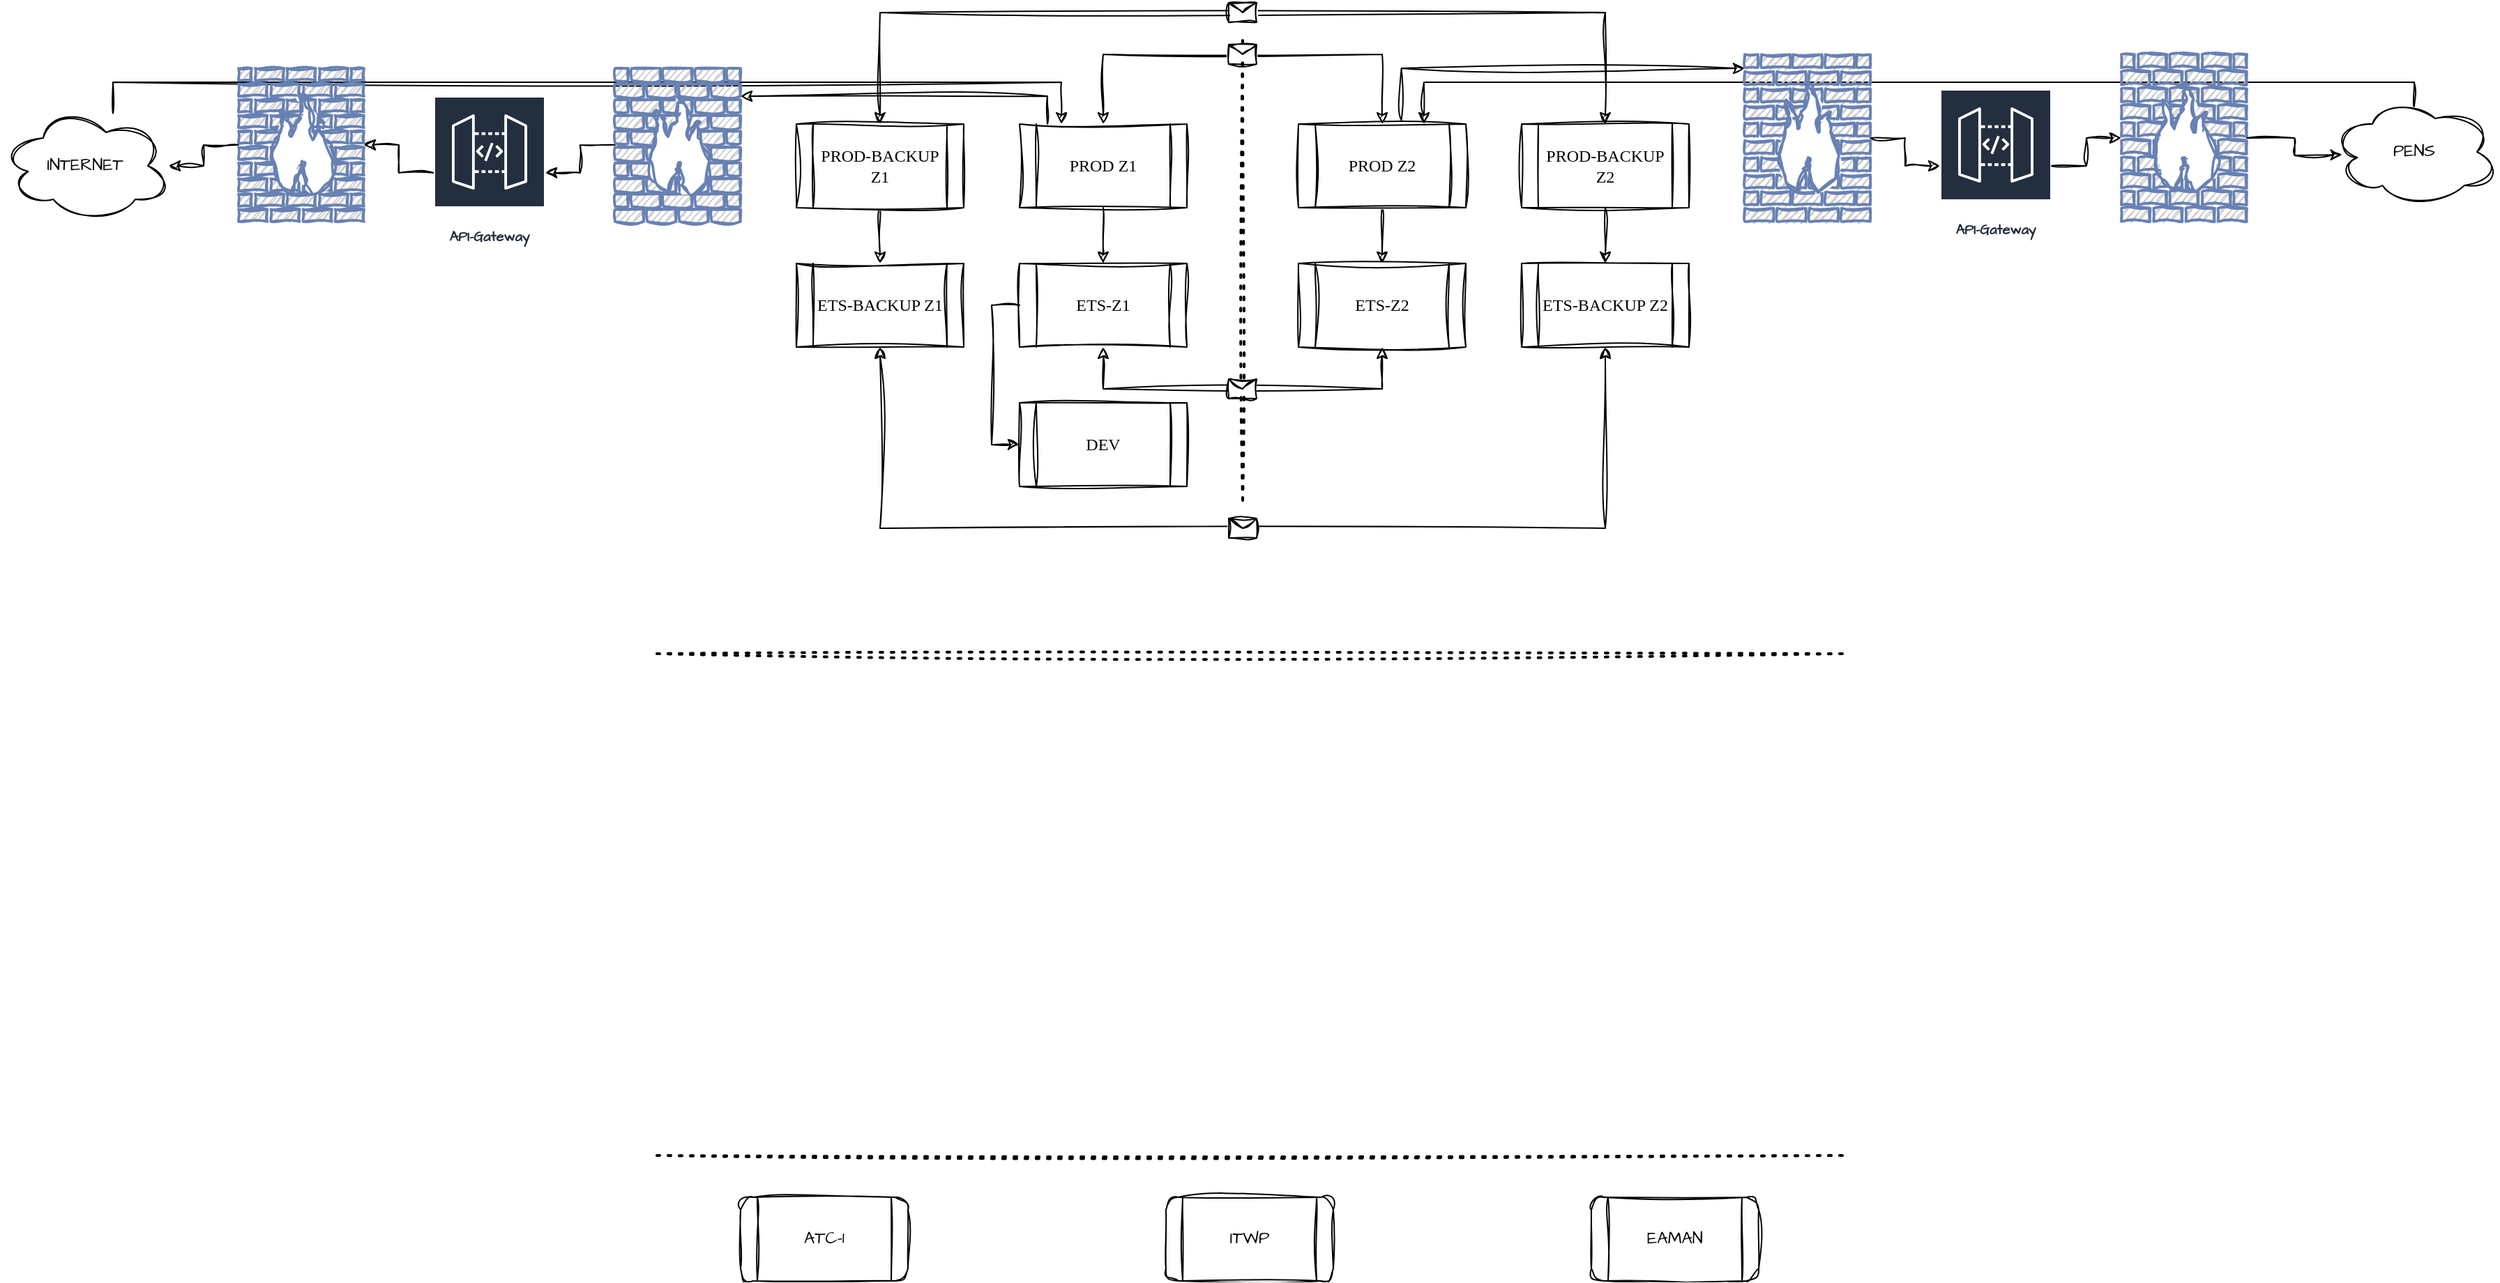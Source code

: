 <mxfile version="24.9.1">
  <diagram name="Seite-1" id="N6wP8AmEV-oBOFYX_fqh">
    <mxGraphModel dx="3312" dy="922" grid="1" gridSize="10" guides="1" tooltips="1" connect="1" arrows="1" fold="1" page="1" pageScale="1" pageWidth="850" pageHeight="1100" math="0" shadow="0">
      <root>
        <mxCell id="0" />
        <mxCell id="1" parent="0" />
        <mxCell id="usbf3NHTf79TAdZlBes0-1" value="" style="endArrow=none;dashed=1;html=1;dashPattern=1 3;strokeWidth=2;rounded=0;labelBackgroundColor=none;fontColor=default;sketch=1;curveFitting=1;jiggle=2;" edge="1" parent="1">
          <mxGeometry width="50" height="50" relative="1" as="geometry">
            <mxPoint x="420" y="370" as="sourcePoint" />
            <mxPoint x="420" y="35" as="targetPoint" />
          </mxGeometry>
        </mxCell>
        <mxCell id="usbf3NHTf79TAdZlBes0-2" value="ETS-Z1" style="shape=process;whiteSpace=wrap;html=1;backgroundOutline=1;labelBackgroundColor=none;rounded=0;sketch=1;curveFitting=1;jiggle=2;fontFamily=Comic Sans MS;" vertex="1" parent="1">
          <mxGeometry x="260" y="200" width="120" height="60" as="geometry" />
        </mxCell>
        <mxCell id="usbf3NHTf79TAdZlBes0-3" value="DEV" style="shape=process;whiteSpace=wrap;html=1;backgroundOutline=1;labelBackgroundColor=none;rounded=0;sketch=1;curveFitting=1;jiggle=2;fontFamily=Comic Sans MS;" vertex="1" parent="1">
          <mxGeometry x="260" y="300" width="120" height="60" as="geometry" />
        </mxCell>
        <mxCell id="usbf3NHTf79TAdZlBes0-31" style="edgeStyle=orthogonalEdgeStyle;rounded=0;sketch=1;hachureGap=4;jiggle=2;curveFitting=1;orthogonalLoop=1;jettySize=auto;html=1;exitX=0;exitY=0.5;exitDx=0;exitDy=0;entryX=0;entryY=0.5;entryDx=0;entryDy=0;fontFamily=Architects Daughter;fontSource=https%3A%2F%2Ffonts.googleapis.com%2Fcss%3Ffamily%3DArchitects%2BDaughter;" edge="1" parent="1" source="usbf3NHTf79TAdZlBes0-2" target="usbf3NHTf79TAdZlBes0-3">
          <mxGeometry relative="1" as="geometry">
            <Array as="points">
              <mxPoint x="240" y="230" />
              <mxPoint x="240" y="330" />
            </Array>
          </mxGeometry>
        </mxCell>
        <mxCell id="usbf3NHTf79TAdZlBes0-4" value="PROD Z1" style="shape=process;whiteSpace=wrap;html=1;backgroundOutline=1;labelBackgroundColor=none;rounded=0;sketch=1;curveFitting=1;jiggle=2;fontFamily=Comic Sans MS;" vertex="1" parent="1">
          <mxGeometry x="260" y="100" width="120" height="60" as="geometry" />
        </mxCell>
        <mxCell id="usbf3NHTf79TAdZlBes0-22" style="edgeStyle=orthogonalEdgeStyle;rounded=0;orthogonalLoop=1;jettySize=auto;html=1;exitX=0.5;exitY=1;exitDx=0;exitDy=0;labelBackgroundColor=none;fontColor=default;sketch=1;curveFitting=1;jiggle=2;" edge="1" parent="1" source="usbf3NHTf79TAdZlBes0-5" target="usbf3NHTf79TAdZlBes0-18">
          <mxGeometry relative="1" as="geometry" />
        </mxCell>
        <mxCell id="usbf3NHTf79TAdZlBes0-66" style="edgeStyle=orthogonalEdgeStyle;rounded=0;sketch=1;hachureGap=4;jiggle=2;curveFitting=1;orthogonalLoop=1;jettySize=auto;html=1;fontFamily=Architects Daughter;fontSource=https%3A%2F%2Ffonts.googleapis.com%2Fcss%3Ffamily%3DArchitects%2BDaughter;exitX=0.615;exitY=-0.047;exitDx=0;exitDy=0;exitPerimeter=0;" edge="1" parent="1" source="usbf3NHTf79TAdZlBes0-5" target="usbf3NHTf79TAdZlBes0-38">
          <mxGeometry relative="1" as="geometry">
            <Array as="points">
              <mxPoint x="534" y="60" />
            </Array>
          </mxGeometry>
        </mxCell>
        <mxCell id="usbf3NHTf79TAdZlBes0-5" value="PROD Z2" style="shape=process;whiteSpace=wrap;html=1;backgroundOutline=1;labelBackgroundColor=none;rounded=0;sketch=1;curveFitting=1;jiggle=2;fontFamily=Comic Sans MS;" vertex="1" parent="1">
          <mxGeometry x="460" y="100" width="120" height="60" as="geometry" />
        </mxCell>
        <mxCell id="usbf3NHTf79TAdZlBes0-60" style="edgeStyle=orthogonalEdgeStyle;rounded=0;sketch=1;hachureGap=4;jiggle=2;curveFitting=1;orthogonalLoop=1;jettySize=auto;html=1;fontFamily=Architects Daughter;fontSource=https%3A%2F%2Ffonts.googleapis.com%2Fcss%3Ffamily%3DArchitects%2BDaughter;" edge="1" parent="1" source="usbf3NHTf79TAdZlBes0-6" target="usbf3NHTf79TAdZlBes0-51">
          <mxGeometry relative="1" as="geometry" />
        </mxCell>
        <mxCell id="usbf3NHTf79TAdZlBes0-6" value="PROD-BACKUP Z2" style="shape=process;whiteSpace=wrap;html=1;backgroundOutline=1;labelBackgroundColor=none;rounded=0;sketch=1;curveFitting=1;jiggle=2;fontFamily=Comic Sans MS;" vertex="1" parent="1">
          <mxGeometry x="620" y="100" width="120" height="60" as="geometry" />
        </mxCell>
        <mxCell id="usbf3NHTf79TAdZlBes0-59" style="edgeStyle=orthogonalEdgeStyle;rounded=0;sketch=1;hachureGap=4;jiggle=2;curveFitting=1;orthogonalLoop=1;jettySize=auto;html=1;fontFamily=Architects Daughter;fontSource=https%3A%2F%2Ffonts.googleapis.com%2Fcss%3Ffamily%3DArchitects%2BDaughter;" edge="1" parent="1" source="usbf3NHTf79TAdZlBes0-7" target="usbf3NHTf79TAdZlBes0-52">
          <mxGeometry relative="1" as="geometry" />
        </mxCell>
        <mxCell id="usbf3NHTf79TAdZlBes0-7" value="PROD-BACKUP Z1" style="shape=process;whiteSpace=wrap;html=1;backgroundOutline=1;labelBackgroundColor=none;rounded=0;sketch=1;curveFitting=1;jiggle=2;fontFamily=Comic Sans MS;" vertex="1" parent="1">
          <mxGeometry x="100" y="100" width="120" height="60" as="geometry" />
        </mxCell>
        <mxCell id="usbf3NHTf79TAdZlBes0-14" value="" style="endArrow=classic;html=1;rounded=0;exitX=0.5;exitY=0;exitDx=0;exitDy=0;edgeStyle=orthogonalEdgeStyle;entryX=0.5;entryY=0;entryDx=0;entryDy=0;startArrow=classic;startFill=1;labelBackgroundColor=none;fontColor=default;sketch=1;curveFitting=1;jiggle=2;" edge="1" parent="1" source="usbf3NHTf79TAdZlBes0-7" target="usbf3NHTf79TAdZlBes0-6">
          <mxGeometry relative="1" as="geometry">
            <mxPoint x="210" y="60" as="sourcePoint" />
            <mxPoint x="310" y="60" as="targetPoint" />
            <Array as="points">
              <mxPoint x="160" y="20" />
              <mxPoint x="680" y="20" />
            </Array>
          </mxGeometry>
        </mxCell>
        <mxCell id="usbf3NHTf79TAdZlBes0-15" value="" style="shape=message;html=1;outlineConnect=0;labelBackgroundColor=none;rounded=0;sketch=1;curveFitting=1;jiggle=2;" vertex="1" parent="usbf3NHTf79TAdZlBes0-14">
          <mxGeometry width="20" height="14" relative="1" as="geometry">
            <mxPoint x="-10" y="-7" as="offset" />
          </mxGeometry>
        </mxCell>
        <mxCell id="usbf3NHTf79TAdZlBes0-16" value="" style="endArrow=classic;html=1;rounded=0;exitX=0.5;exitY=0;exitDx=0;exitDy=0;edgeStyle=orthogonalEdgeStyle;entryX=0.5;entryY=0;entryDx=0;entryDy=0;startArrow=classic;startFill=1;labelBackgroundColor=none;fontColor=default;sketch=1;curveFitting=1;jiggle=2;" edge="1" parent="1" source="usbf3NHTf79TAdZlBes0-4" target="usbf3NHTf79TAdZlBes0-5">
          <mxGeometry relative="1" as="geometry">
            <mxPoint x="170" y="110" as="sourcePoint" />
            <mxPoint x="690" y="110" as="targetPoint" />
            <Array as="points">
              <mxPoint x="320" y="50" />
              <mxPoint x="520" y="50" />
            </Array>
          </mxGeometry>
        </mxCell>
        <mxCell id="usbf3NHTf79TAdZlBes0-17" value="" style="shape=message;html=1;outlineConnect=0;labelBackgroundColor=none;rounded=0;sketch=1;curveFitting=1;jiggle=2;" vertex="1" parent="usbf3NHTf79TAdZlBes0-16">
          <mxGeometry width="20" height="14" relative="1" as="geometry">
            <mxPoint x="-10" y="-7" as="offset" />
          </mxGeometry>
        </mxCell>
        <mxCell id="usbf3NHTf79TAdZlBes0-18" value="ETS-Z2" style="shape=process;whiteSpace=wrap;html=1;backgroundOutline=1;labelBackgroundColor=none;rounded=0;sketch=1;curveFitting=1;jiggle=2;fontFamily=Comic Sans MS;" vertex="1" parent="1">
          <mxGeometry x="460" y="200" width="120" height="60" as="geometry" />
        </mxCell>
        <mxCell id="usbf3NHTf79TAdZlBes0-19" value="" style="endArrow=classic;html=1;rounded=0;exitX=0.5;exitY=1;exitDx=0;exitDy=0;entryX=0.5;entryY=0;entryDx=0;entryDy=0;labelBackgroundColor=none;fontColor=default;sketch=1;curveFitting=1;jiggle=2;" edge="1" parent="1" source="usbf3NHTf79TAdZlBes0-4" target="usbf3NHTf79TAdZlBes0-2">
          <mxGeometry width="50" height="50" relative="1" as="geometry">
            <mxPoint x="300" y="280" as="sourcePoint" />
            <mxPoint x="350" y="230" as="targetPoint" />
            <Array as="points">
              <mxPoint x="320" y="190" />
            </Array>
          </mxGeometry>
        </mxCell>
        <mxCell id="usbf3NHTf79TAdZlBes0-47" style="edgeStyle=orthogonalEdgeStyle;rounded=0;sketch=1;hachureGap=4;jiggle=2;curveFitting=1;orthogonalLoop=1;jettySize=auto;html=1;entryX=0.25;entryY=0;entryDx=0;entryDy=0;fontFamily=Architects Daughter;fontSource=https%3A%2F%2Ffonts.googleapis.com%2Fcss%3Ffamily%3DArchitects%2BDaughter;" edge="1" parent="1" source="usbf3NHTf79TAdZlBes0-23" target="usbf3NHTf79TAdZlBes0-4">
          <mxGeometry relative="1" as="geometry">
            <Array as="points">
              <mxPoint x="-390" y="70" />
              <mxPoint x="290" y="70" />
            </Array>
          </mxGeometry>
        </mxCell>
        <mxCell id="usbf3NHTf79TAdZlBes0-23" value="INTERNET" style="ellipse;shape=cloud;whiteSpace=wrap;html=1;sketch=1;hachureGap=4;jiggle=2;curveFitting=1;fontFamily=Architects Daughter;fontSource=https%3A%2F%2Ffonts.googleapis.com%2Fcss%3Ffamily%3DArchitects%2BDaughter;" vertex="1" parent="1">
          <mxGeometry x="-470" y="90" width="120" height="80" as="geometry" />
        </mxCell>
        <mxCell id="usbf3NHTf79TAdZlBes0-48" style="edgeStyle=orthogonalEdgeStyle;rounded=0;sketch=1;hachureGap=4;jiggle=2;curveFitting=1;orthogonalLoop=1;jettySize=auto;html=1;fontFamily=Architects Daughter;fontSource=https%3A%2F%2Ffonts.googleapis.com%2Fcss%3Ffamily%3DArchitects%2BDaughter;" edge="1" parent="1" source="usbf3NHTf79TAdZlBes0-28" target="usbf3NHTf79TAdZlBes0-42">
          <mxGeometry relative="1" as="geometry" />
        </mxCell>
        <mxCell id="usbf3NHTf79TAdZlBes0-28" value="" style="fontColor=#0066CC;verticalAlign=top;verticalLabelPosition=bottom;labelPosition=center;align=center;html=1;outlineConnect=0;fillColor=#CCCCCC;strokeColor=#6881B3;gradientColor=none;gradientDirection=north;strokeWidth=2;shape=mxgraph.networks.firewall;sketch=1;hachureGap=4;jiggle=2;curveFitting=1;fontFamily=Architects Daughter;fontSource=https%3A%2F%2Ffonts.googleapis.com%2Fcss%3Ffamily%3DArchitects%2BDaughter;" vertex="1" parent="1">
          <mxGeometry x="-30" y="60" width="90" height="110" as="geometry" />
        </mxCell>
        <mxCell id="usbf3NHTf79TAdZlBes0-29" style="edgeStyle=orthogonalEdgeStyle;rounded=0;sketch=1;hachureGap=4;jiggle=2;curveFitting=1;orthogonalLoop=1;jettySize=auto;html=1;exitX=0.167;exitY=0;exitDx=0;exitDy=0;fontFamily=Architects Daughter;fontSource=https%3A%2F%2Ffonts.googleapis.com%2Fcss%3Ffamily%3DArchitects%2BDaughter;exitPerimeter=0;" edge="1" parent="1" source="usbf3NHTf79TAdZlBes0-4">
          <mxGeometry relative="1" as="geometry">
            <mxPoint x="60" y="80" as="targetPoint" />
            <Array as="points">
              <mxPoint x="280" y="80" />
              <mxPoint x="60" y="80" />
            </Array>
          </mxGeometry>
        </mxCell>
        <mxCell id="usbf3NHTf79TAdZlBes0-65" style="edgeStyle=orthogonalEdgeStyle;rounded=0;sketch=1;hachureGap=4;jiggle=2;curveFitting=1;orthogonalLoop=1;jettySize=auto;html=1;entryX=0.75;entryY=0;entryDx=0;entryDy=0;fontFamily=Architects Daughter;fontSource=https%3A%2F%2Ffonts.googleapis.com%2Fcss%3Ffamily%3DArchitects%2BDaughter;" edge="1" parent="1" target="usbf3NHTf79TAdZlBes0-5">
          <mxGeometry relative="1" as="geometry">
            <mxPoint x="1260" y="90.0" as="sourcePoint" />
            <Array as="points">
              <mxPoint x="1260" y="70" />
              <mxPoint x="550" y="70" />
            </Array>
          </mxGeometry>
        </mxCell>
        <mxCell id="usbf3NHTf79TAdZlBes0-34" value="PENS" style="ellipse;shape=cloud;whiteSpace=wrap;html=1;sketch=1;hachureGap=4;jiggle=2;curveFitting=1;fontFamily=Architects Daughter;fontSource=https%3A%2F%2Ffonts.googleapis.com%2Fcss%3Ffamily%3DArchitects%2BDaughter;" vertex="1" parent="1">
          <mxGeometry x="1200" y="80" width="120" height="80" as="geometry" />
        </mxCell>
        <mxCell id="usbf3NHTf79TAdZlBes0-41" style="edgeStyle=orthogonalEdgeStyle;rounded=0;sketch=1;hachureGap=4;jiggle=2;curveFitting=1;orthogonalLoop=1;jettySize=auto;html=1;fontFamily=Architects Daughter;fontSource=https%3A%2F%2Ffonts.googleapis.com%2Fcss%3Ffamily%3DArchitects%2BDaughter;" edge="1" parent="1" source="usbf3NHTf79TAdZlBes0-37" target="usbf3NHTf79TAdZlBes0-23">
          <mxGeometry relative="1" as="geometry" />
        </mxCell>
        <mxCell id="usbf3NHTf79TAdZlBes0-37" value="" style="fontColor=#0066CC;verticalAlign=top;verticalLabelPosition=bottom;labelPosition=center;align=center;html=1;outlineConnect=0;fillColor=#CCCCCC;strokeColor=#6881B3;gradientColor=none;gradientDirection=north;strokeWidth=2;shape=mxgraph.networks.firewall;sketch=1;hachureGap=4;jiggle=2;curveFitting=1;fontFamily=Architects Daughter;fontSource=https%3A%2F%2Ffonts.googleapis.com%2Fcss%3Ffamily%3DArchitects%2BDaughter;" vertex="1" parent="1">
          <mxGeometry x="-300" y="60" width="90" height="110" as="geometry" />
        </mxCell>
        <mxCell id="usbf3NHTf79TAdZlBes0-62" style="edgeStyle=orthogonalEdgeStyle;rounded=0;sketch=1;hachureGap=4;jiggle=2;curveFitting=1;orthogonalLoop=1;jettySize=auto;html=1;exitX=1;exitY=0.5;exitDx=0;exitDy=0;exitPerimeter=0;fontFamily=Architects Daughter;fontSource=https%3A%2F%2Ffonts.googleapis.com%2Fcss%3Ffamily%3DArchitects%2BDaughter;" edge="1" parent="1" source="usbf3NHTf79TAdZlBes0-38" target="usbf3NHTf79TAdZlBes0-43">
          <mxGeometry relative="1" as="geometry" />
        </mxCell>
        <mxCell id="usbf3NHTf79TAdZlBes0-38" value="" style="fontColor=#0066CC;verticalAlign=top;verticalLabelPosition=bottom;labelPosition=center;align=center;html=1;outlineConnect=0;fillColor=#CCCCCC;strokeColor=#6881B3;gradientColor=none;gradientDirection=north;strokeWidth=2;shape=mxgraph.networks.firewall;sketch=1;hachureGap=4;jiggle=2;curveFitting=1;fontFamily=Architects Daughter;fontSource=https%3A%2F%2Ffonts.googleapis.com%2Fcss%3Ffamily%3DArchitects%2BDaughter;" vertex="1" parent="1">
          <mxGeometry x="780" y="50" width="90" height="120" as="geometry" />
        </mxCell>
        <mxCell id="usbf3NHTf79TAdZlBes0-39" value="" style="fontColor=#0066CC;verticalAlign=top;verticalLabelPosition=bottom;labelPosition=center;align=center;html=1;outlineConnect=0;fillColor=#CCCCCC;strokeColor=#6881B3;gradientColor=none;gradientDirection=north;strokeWidth=2;shape=mxgraph.networks.firewall;sketch=1;hachureGap=4;jiggle=2;curveFitting=1;fontFamily=Architects Daughter;fontSource=https%3A%2F%2Ffonts.googleapis.com%2Fcss%3Ffamily%3DArchitects%2BDaughter;" vertex="1" parent="1">
          <mxGeometry x="1050" y="50" width="90" height="120" as="geometry" />
        </mxCell>
        <mxCell id="usbf3NHTf79TAdZlBes0-49" style="edgeStyle=orthogonalEdgeStyle;rounded=0;sketch=1;hachureGap=4;jiggle=2;curveFitting=1;orthogonalLoop=1;jettySize=auto;html=1;fontFamily=Architects Daughter;fontSource=https%3A%2F%2Ffonts.googleapis.com%2Fcss%3Ffamily%3DArchitects%2BDaughter;" edge="1" parent="1" source="usbf3NHTf79TAdZlBes0-42" target="usbf3NHTf79TAdZlBes0-37">
          <mxGeometry relative="1" as="geometry" />
        </mxCell>
        <mxCell id="usbf3NHTf79TAdZlBes0-42" value="API-Gateway" style="sketch=0;outlineConnect=0;fontColor=#232F3E;gradientColor=none;strokeColor=#ffffff;fillColor=#232F3E;dashed=0;verticalLabelPosition=middle;verticalAlign=bottom;align=center;html=1;whiteSpace=wrap;fontSize=10;fontStyle=1;spacing=3;shape=mxgraph.aws4.productIcon;prIcon=mxgraph.aws4.api_gateway;hachureGap=4;jiggle=2;curveFitting=1;fontFamily=Architects Daughter;fontSource=https%3A%2F%2Ffonts.googleapis.com%2Fcss%3Ffamily%3DArchitects%2BDaughter;" vertex="1" parent="1">
          <mxGeometry x="-160" y="80" width="80" height="110" as="geometry" />
        </mxCell>
        <mxCell id="usbf3NHTf79TAdZlBes0-43" value="API-Gateway" style="sketch=0;outlineConnect=0;fontColor=#232F3E;gradientColor=none;strokeColor=#ffffff;fillColor=#232F3E;dashed=0;verticalLabelPosition=middle;verticalAlign=bottom;align=center;html=1;whiteSpace=wrap;fontSize=10;fontStyle=1;spacing=3;shape=mxgraph.aws4.productIcon;prIcon=mxgraph.aws4.api_gateway;hachureGap=4;jiggle=2;curveFitting=1;fontFamily=Architects Daughter;fontSource=https%3A%2F%2Ffonts.googleapis.com%2Fcss%3Ffamily%3DArchitects%2BDaughter;" vertex="1" parent="1">
          <mxGeometry x="920" y="75" width="80" height="110" as="geometry" />
        </mxCell>
        <mxCell id="usbf3NHTf79TAdZlBes0-51" value="&lt;div&gt;ETS-BACKUP Z2&lt;/div&gt;" style="shape=process;whiteSpace=wrap;html=1;backgroundOutline=1;labelBackgroundColor=none;rounded=0;sketch=1;curveFitting=1;jiggle=2;fontFamily=Comic Sans MS;" vertex="1" parent="1">
          <mxGeometry x="620" y="200" width="120" height="60" as="geometry" />
        </mxCell>
        <mxCell id="usbf3NHTf79TAdZlBes0-52" value="&lt;div&gt;ETS-BACKUP Z1&lt;/div&gt;" style="shape=process;whiteSpace=wrap;html=1;backgroundOutline=1;labelBackgroundColor=none;rounded=0;sketch=1;curveFitting=1;jiggle=2;fontFamily=Comic Sans MS;" vertex="1" parent="1">
          <mxGeometry x="100" y="200" width="120" height="60" as="geometry" />
        </mxCell>
        <mxCell id="usbf3NHTf79TAdZlBes0-53" value="" style="endArrow=classic;html=1;rounded=0;exitX=0.5;exitY=1;exitDx=0;exitDy=0;edgeStyle=orthogonalEdgeStyle;entryX=0.5;entryY=1;entryDx=0;entryDy=0;startArrow=classic;startFill=1;labelBackgroundColor=none;fontColor=default;sketch=1;curveFitting=1;jiggle=2;" edge="1" parent="1" source="usbf3NHTf79TAdZlBes0-52" target="usbf3NHTf79TAdZlBes0-51">
          <mxGeometry relative="1" as="geometry">
            <mxPoint x="170" y="470" as="sourcePoint" />
            <mxPoint x="690" y="470" as="targetPoint" />
            <Array as="points">
              <mxPoint x="160" y="390" />
              <mxPoint x="680" y="390" />
            </Array>
          </mxGeometry>
        </mxCell>
        <mxCell id="usbf3NHTf79TAdZlBes0-54" value="" style="shape=message;html=1;outlineConnect=0;labelBackgroundColor=none;rounded=0;sketch=1;curveFitting=1;jiggle=2;" vertex="1" parent="usbf3NHTf79TAdZlBes0-53">
          <mxGeometry width="20" height="14" relative="1" as="geometry">
            <mxPoint x="-10" y="-7" as="offset" />
          </mxGeometry>
        </mxCell>
        <mxCell id="usbf3NHTf79TAdZlBes0-57" value="" style="endArrow=classic;html=1;rounded=0;exitX=0.5;exitY=1;exitDx=0;exitDy=0;edgeStyle=orthogonalEdgeStyle;entryX=0.5;entryY=1;entryDx=0;entryDy=0;startArrow=classic;startFill=1;labelBackgroundColor=none;fontColor=default;sketch=1;curveFitting=1;jiggle=2;" edge="1" parent="1" source="usbf3NHTf79TAdZlBes0-2" target="usbf3NHTf79TAdZlBes0-18">
          <mxGeometry relative="1" as="geometry">
            <mxPoint x="325" y="340" as="sourcePoint" />
            <mxPoint x="525" y="340" as="targetPoint" />
            <Array as="points">
              <mxPoint x="320" y="290" />
              <mxPoint x="520" y="290" />
            </Array>
          </mxGeometry>
        </mxCell>
        <mxCell id="usbf3NHTf79TAdZlBes0-58" value="" style="shape=message;html=1;outlineConnect=0;labelBackgroundColor=none;rounded=0;sketch=1;curveFitting=1;jiggle=2;" vertex="1" parent="usbf3NHTf79TAdZlBes0-57">
          <mxGeometry width="20" height="14" relative="1" as="geometry">
            <mxPoint x="-10" y="-7" as="offset" />
          </mxGeometry>
        </mxCell>
        <mxCell id="usbf3NHTf79TAdZlBes0-63" style="edgeStyle=orthogonalEdgeStyle;rounded=0;sketch=1;hachureGap=4;jiggle=2;curveFitting=1;orthogonalLoop=1;jettySize=auto;html=1;entryX=0;entryY=0.5;entryDx=0;entryDy=0;entryPerimeter=0;fontFamily=Architects Daughter;fontSource=https%3A%2F%2Ffonts.googleapis.com%2Fcss%3Ffamily%3DArchitects%2BDaughter;" edge="1" parent="1" source="usbf3NHTf79TAdZlBes0-43" target="usbf3NHTf79TAdZlBes0-39">
          <mxGeometry relative="1" as="geometry" />
        </mxCell>
        <mxCell id="usbf3NHTf79TAdZlBes0-64" style="edgeStyle=orthogonalEdgeStyle;rounded=0;sketch=1;hachureGap=4;jiggle=2;curveFitting=1;orthogonalLoop=1;jettySize=auto;html=1;entryX=0.07;entryY=0.4;entryDx=0;entryDy=0;entryPerimeter=0;fontFamily=Architects Daughter;fontSource=https%3A%2F%2Ffonts.googleapis.com%2Fcss%3Ffamily%3DArchitects%2BDaughter;" edge="1" parent="1" source="usbf3NHTf79TAdZlBes0-39">
          <mxGeometry relative="1" as="geometry">
            <mxPoint x="1208.4" y="122" as="targetPoint" />
          </mxGeometry>
        </mxCell>
        <mxCell id="usbf3NHTf79TAdZlBes0-67" value="" style="endArrow=none;dashed=1;html=1;dashPattern=1 3;strokeWidth=2;rounded=0;sketch=1;hachureGap=4;jiggle=2;curveFitting=1;fontFamily=Architects Daughter;fontSource=https%3A%2F%2Ffonts.googleapis.com%2Fcss%3Ffamily%3DArchitects%2BDaughter;flowAnimation=1;shadow=0;" edge="1" parent="1">
          <mxGeometry width="50" height="50" relative="1" as="geometry">
            <mxPoint y="480" as="sourcePoint" />
            <mxPoint x="850" y="480" as="targetPoint" />
          </mxGeometry>
        </mxCell>
        <mxCell id="usbf3NHTf79TAdZlBes0-68" value="" style="endArrow=none;dashed=1;html=1;dashPattern=1 3;strokeWidth=2;rounded=0;sketch=1;hachureGap=4;jiggle=2;curveFitting=1;fontFamily=Architects Daughter;fontSource=https%3A%2F%2Ffonts.googleapis.com%2Fcss%3Ffamily%3DArchitects%2BDaughter;" edge="1" parent="1">
          <mxGeometry width="50" height="50" relative="1" as="geometry">
            <mxPoint y="840" as="sourcePoint" />
            <mxPoint x="850" y="840" as="targetPoint" />
          </mxGeometry>
        </mxCell>
        <mxCell id="usbf3NHTf79TAdZlBes0-69" value="ITWP" style="shape=process;whiteSpace=wrap;html=1;backgroundOutline=1;rounded=1;sketch=1;hachureGap=4;jiggle=2;curveFitting=1;fontFamily=Architects Daughter;fontSource=https%3A%2F%2Ffonts.googleapis.com%2Fcss%3Ffamily%3DArchitects%2BDaughter;" vertex="1" parent="1">
          <mxGeometry x="365" y="870" width="120" height="60" as="geometry" />
        </mxCell>
        <mxCell id="usbf3NHTf79TAdZlBes0-70" value="EAMAN" style="shape=process;whiteSpace=wrap;html=1;backgroundOutline=1;rounded=1;sketch=1;hachureGap=4;jiggle=2;curveFitting=1;fontFamily=Architects Daughter;fontSource=https%3A%2F%2Ffonts.googleapis.com%2Fcss%3Ffamily%3DArchitects%2BDaughter;" vertex="1" parent="1">
          <mxGeometry x="670" y="870" width="120" height="60" as="geometry" />
        </mxCell>
        <mxCell id="usbf3NHTf79TAdZlBes0-71" value="&lt;div&gt;ATC-1&lt;/div&gt;" style="shape=process;whiteSpace=wrap;html=1;backgroundOutline=1;rounded=1;sketch=1;hachureGap=4;jiggle=2;curveFitting=1;fontFamily=Architects Daughter;fontSource=https%3A%2F%2Ffonts.googleapis.com%2Fcss%3Ffamily%3DArchitects%2BDaughter;" vertex="1" parent="1">
          <mxGeometry x="60" y="870" width="120" height="60" as="geometry" />
        </mxCell>
      </root>
    </mxGraphModel>
  </diagram>
</mxfile>
